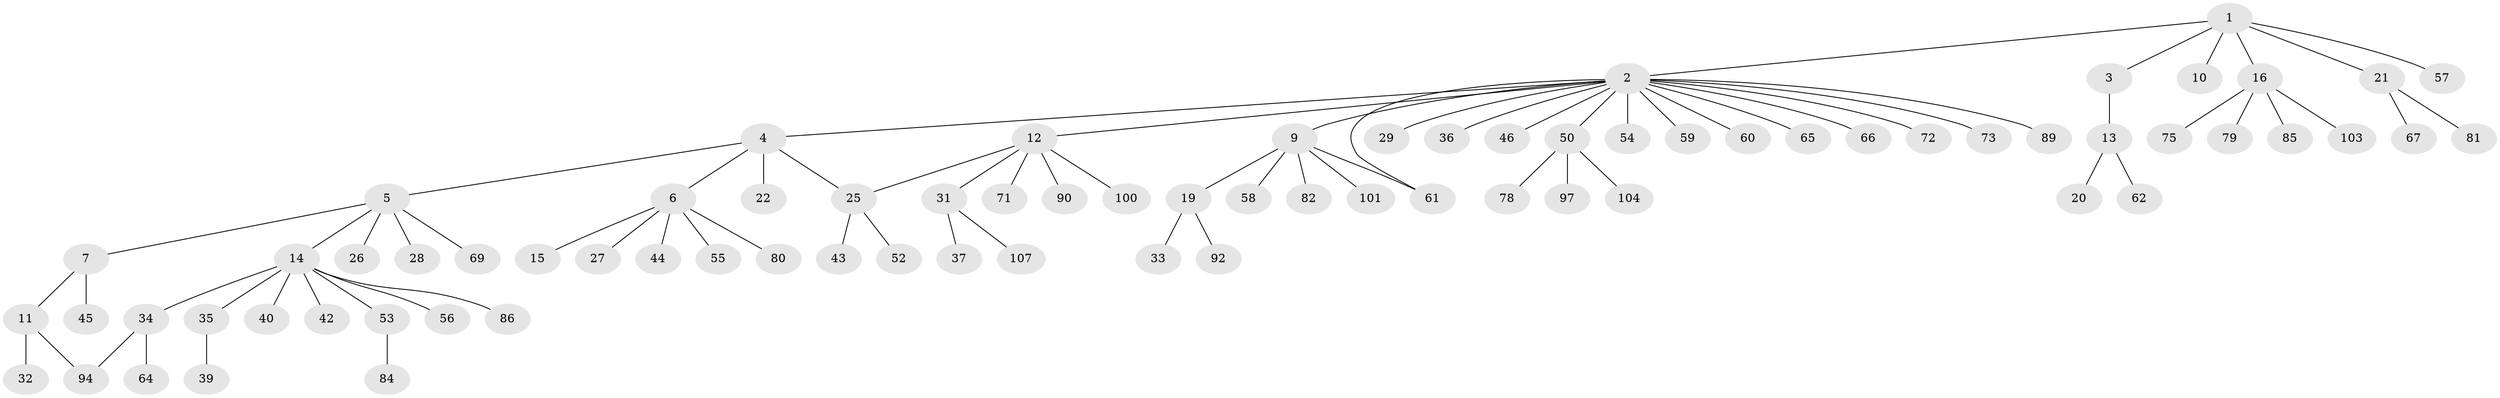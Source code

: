// original degree distribution, {7: 0.009345794392523364, 18: 0.009345794392523364, 2: 0.18691588785046728, 6: 0.037383177570093455, 4: 0.11214953271028037, 1: 0.5981308411214953, 3: 0.037383177570093455, 5: 0.009345794392523364}
// Generated by graph-tools (version 1.1) at 2025/11/02/27/25 16:11:14]
// undirected, 77 vertices, 79 edges
graph export_dot {
graph [start="1"]
  node [color=gray90,style=filled];
  1 [super="+51"];
  2 [super="+49"];
  3;
  4 [super="+83"];
  5 [super="+23"];
  6 [super="+8"];
  7 [super="+63"];
  9 [super="+47"];
  10;
  11;
  12 [super="+17"];
  13 [super="+99"];
  14 [super="+24"];
  15 [super="+98"];
  16 [super="+18"];
  19 [super="+38"];
  20;
  21 [super="+48"];
  22;
  25 [super="+30"];
  26;
  27;
  28;
  29;
  31 [super="+41"];
  32 [super="+70"];
  33;
  34;
  35 [super="+96"];
  36 [super="+77"];
  37;
  39 [super="+105"];
  40 [super="+87"];
  42;
  43;
  44;
  45;
  46;
  50 [super="+88"];
  52 [super="+76"];
  53 [super="+68"];
  54;
  55 [super="+93"];
  56;
  57;
  58;
  59;
  60;
  61;
  62;
  64 [super="+91"];
  65;
  66;
  67 [super="+74"];
  69;
  71;
  72;
  73;
  75;
  78;
  79;
  80;
  81 [super="+102"];
  82;
  84;
  85;
  86;
  89;
  90;
  92 [super="+106"];
  94 [super="+95"];
  97;
  100;
  101;
  103;
  104;
  107;
  1 -- 2;
  1 -- 3;
  1 -- 10;
  1 -- 16;
  1 -- 21;
  1 -- 57;
  2 -- 4;
  2 -- 9;
  2 -- 12;
  2 -- 29;
  2 -- 36;
  2 -- 46;
  2 -- 50;
  2 -- 54;
  2 -- 59;
  2 -- 60;
  2 -- 61;
  2 -- 65;
  2 -- 66;
  2 -- 72;
  2 -- 73;
  2 -- 89;
  3 -- 13;
  4 -- 5;
  4 -- 6;
  4 -- 22;
  4 -- 25;
  5 -- 7;
  5 -- 14;
  5 -- 26;
  5 -- 28;
  5 -- 69;
  6 -- 44;
  6 -- 55;
  6 -- 80;
  6 -- 27;
  6 -- 15;
  7 -- 11;
  7 -- 45;
  9 -- 19;
  9 -- 61;
  9 -- 82;
  9 -- 101;
  9 -- 58;
  11 -- 32;
  11 -- 94;
  12 -- 31;
  12 -- 100;
  12 -- 90;
  12 -- 71;
  12 -- 25;
  13 -- 20;
  13 -- 62;
  14 -- 34;
  14 -- 35;
  14 -- 53;
  14 -- 56;
  14 -- 40;
  14 -- 86;
  14 -- 42;
  16 -- 85;
  16 -- 103;
  16 -- 75;
  16 -- 79;
  19 -- 33;
  19 -- 92;
  21 -- 67;
  21 -- 81;
  25 -- 43;
  25 -- 52;
  31 -- 37;
  31 -- 107;
  34 -- 64;
  34 -- 94;
  35 -- 39;
  50 -- 78;
  50 -- 104;
  50 -- 97;
  53 -- 84;
}
